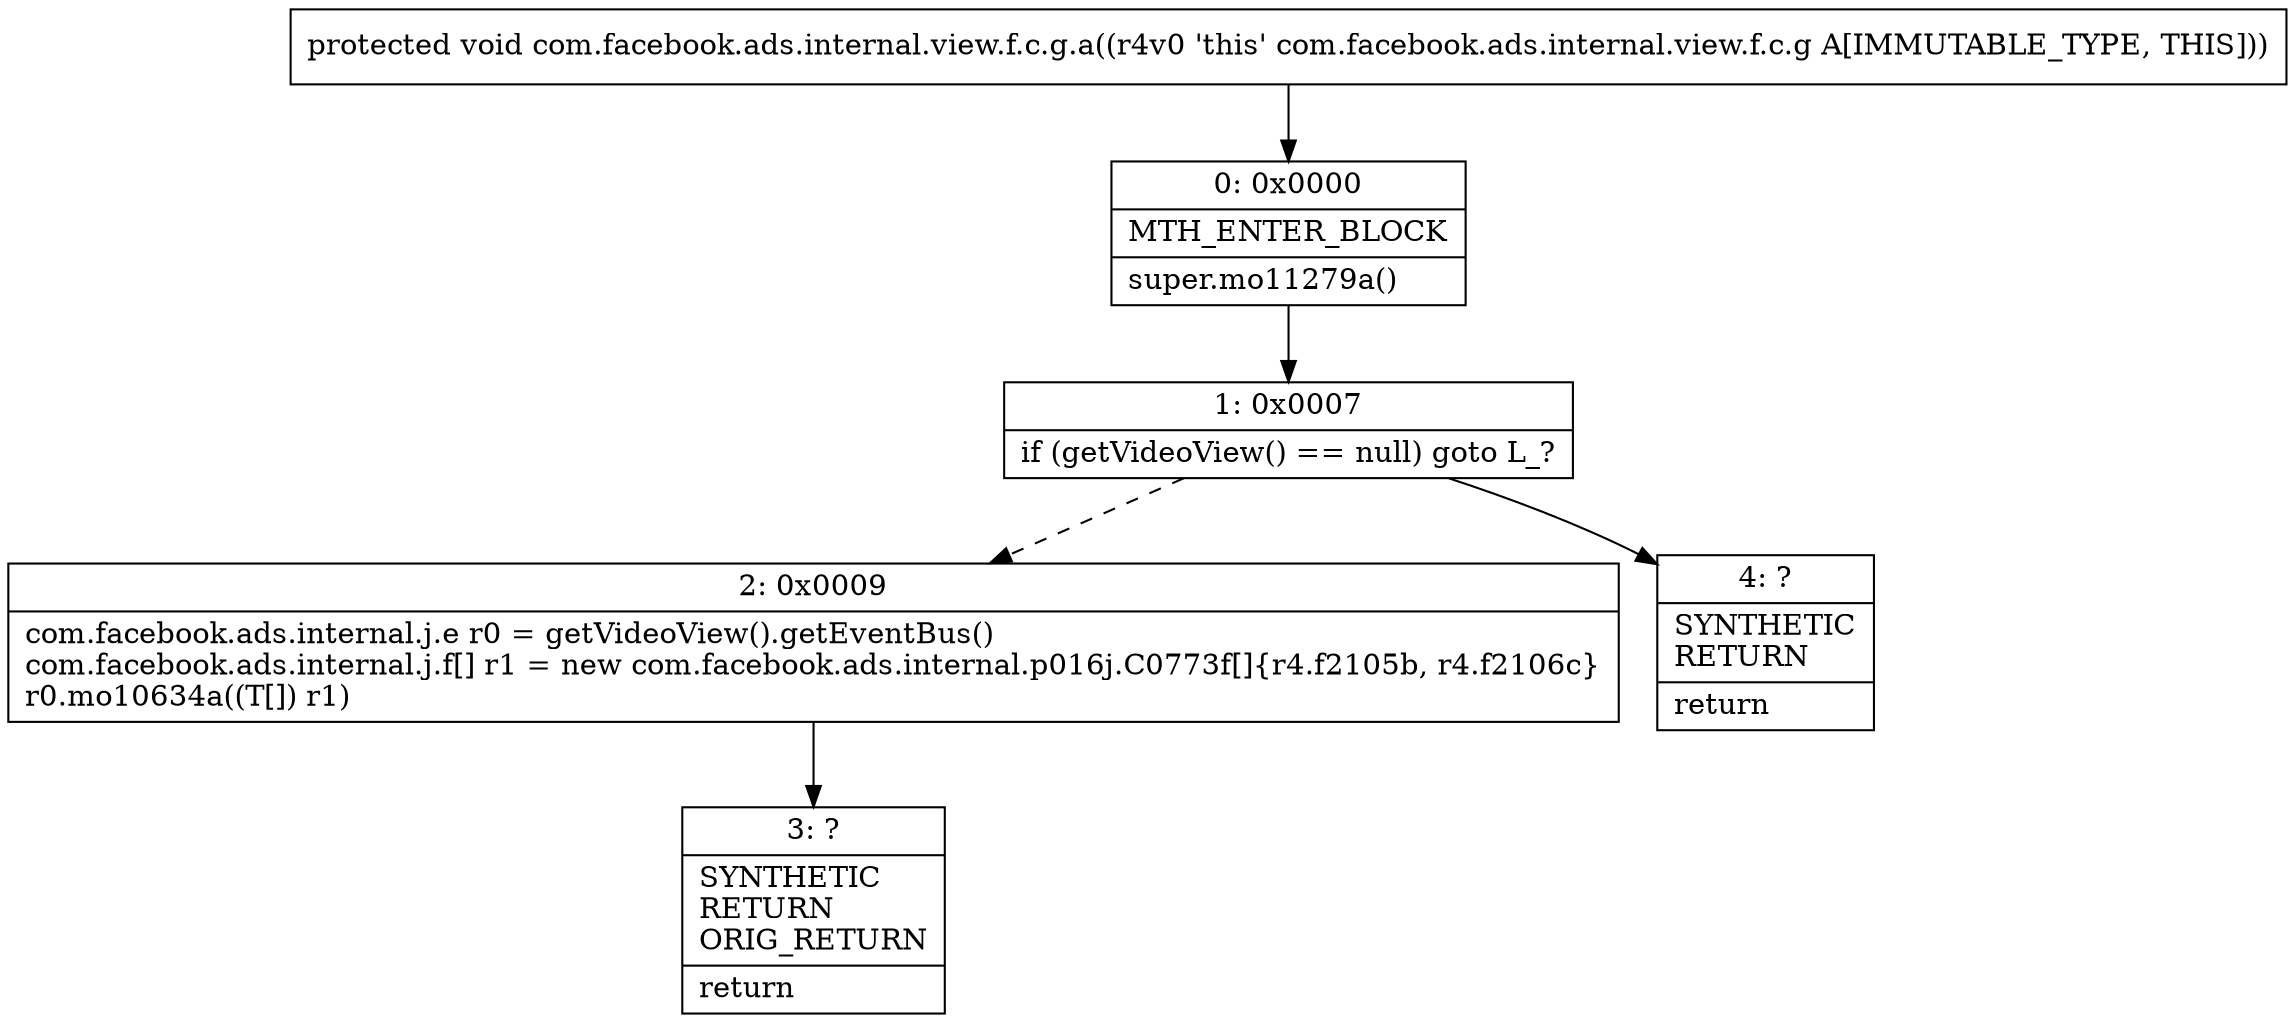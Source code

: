 digraph "CFG forcom.facebook.ads.internal.view.f.c.g.a()V" {
Node_0 [shape=record,label="{0\:\ 0x0000|MTH_ENTER_BLOCK\l|super.mo11279a()\l}"];
Node_1 [shape=record,label="{1\:\ 0x0007|if (getVideoView() == null) goto L_?\l}"];
Node_2 [shape=record,label="{2\:\ 0x0009|com.facebook.ads.internal.j.e r0 = getVideoView().getEventBus()\lcom.facebook.ads.internal.j.f[] r1 = new com.facebook.ads.internal.p016j.C0773f[]\{r4.f2105b, r4.f2106c\}\lr0.mo10634a((T[]) r1)\l}"];
Node_3 [shape=record,label="{3\:\ ?|SYNTHETIC\lRETURN\lORIG_RETURN\l|return\l}"];
Node_4 [shape=record,label="{4\:\ ?|SYNTHETIC\lRETURN\l|return\l}"];
MethodNode[shape=record,label="{protected void com.facebook.ads.internal.view.f.c.g.a((r4v0 'this' com.facebook.ads.internal.view.f.c.g A[IMMUTABLE_TYPE, THIS])) }"];
MethodNode -> Node_0;
Node_0 -> Node_1;
Node_1 -> Node_2[style=dashed];
Node_1 -> Node_4;
Node_2 -> Node_3;
}

